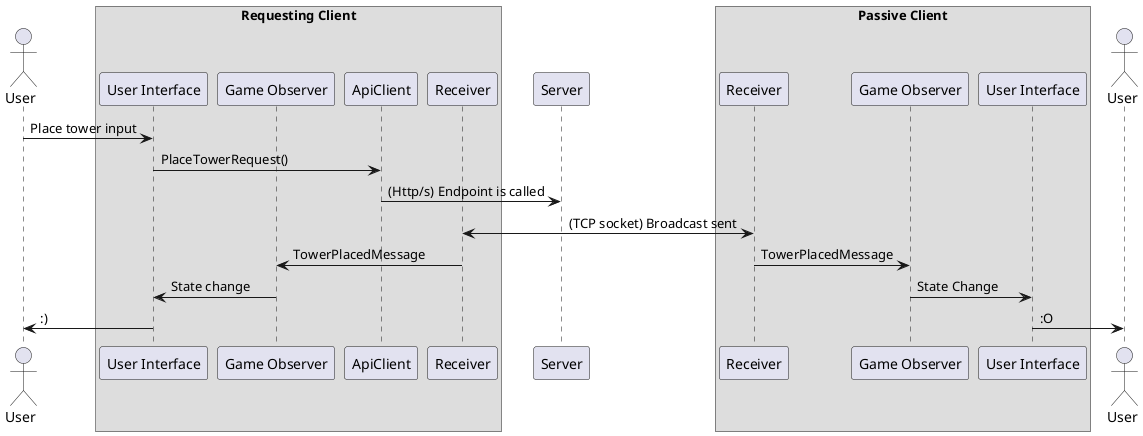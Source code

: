 @startuml
'https://plantuml.com/sequence-diagram
!pragma teoz true

actor "User" as user
box "Requesting Client"
    participant "User Interface" as ui
    participant "Game Observer" as game
    participant "ApiClient" as connector
    participant "Receiver" as receiver
end box
participant "Server" as server

box "Passive Client"
    participant "Receiver" as receiver2
    participant "Game Observer" as game2
    participant "User Interface" as ui2
    'participant "ApiClient" as connector2

end box
actor "User" as user2

user -> ui : Place tower input

ui -> connector : PlaceTowerRequest()

connector -> server : (Http/s) Endpoint is called

server -> receiver :
&server -> receiver2: (TCP socket) Broadcast sent

receiver -> game: TowerPlacedMessage
&receiver2 -> game2: TowerPlacedMessage

game -> ui : State change
&game2 -> ui2: State Change

ui -> user: :)
&ui2 -> user2:  :O








@enduml